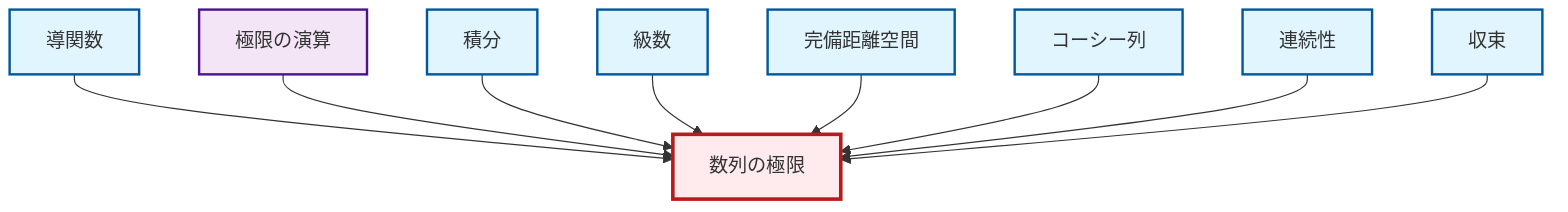 graph TD
    classDef definition fill:#e1f5fe,stroke:#01579b,stroke-width:2px
    classDef theorem fill:#f3e5f5,stroke:#4a148c,stroke-width:2px
    classDef axiom fill:#fff3e0,stroke:#e65100,stroke-width:2px
    classDef example fill:#e8f5e9,stroke:#1b5e20,stroke-width:2px
    classDef current fill:#ffebee,stroke:#b71c1c,stroke-width:3px
    def-convergence["収束"]:::definition
    thm-limit-arithmetic["極限の演算"]:::theorem
    def-derivative["導関数"]:::definition
    def-limit["数列の極限"]:::definition
    def-cauchy-sequence["コーシー列"]:::definition
    def-series["級数"]:::definition
    def-integral["積分"]:::definition
    def-complete-metric-space["完備距離空間"]:::definition
    def-continuity["連続性"]:::definition
    def-derivative --> def-limit
    thm-limit-arithmetic --> def-limit
    def-integral --> def-limit
    def-series --> def-limit
    def-complete-metric-space --> def-limit
    def-cauchy-sequence --> def-limit
    def-continuity --> def-limit
    def-convergence --> def-limit
    class def-limit current